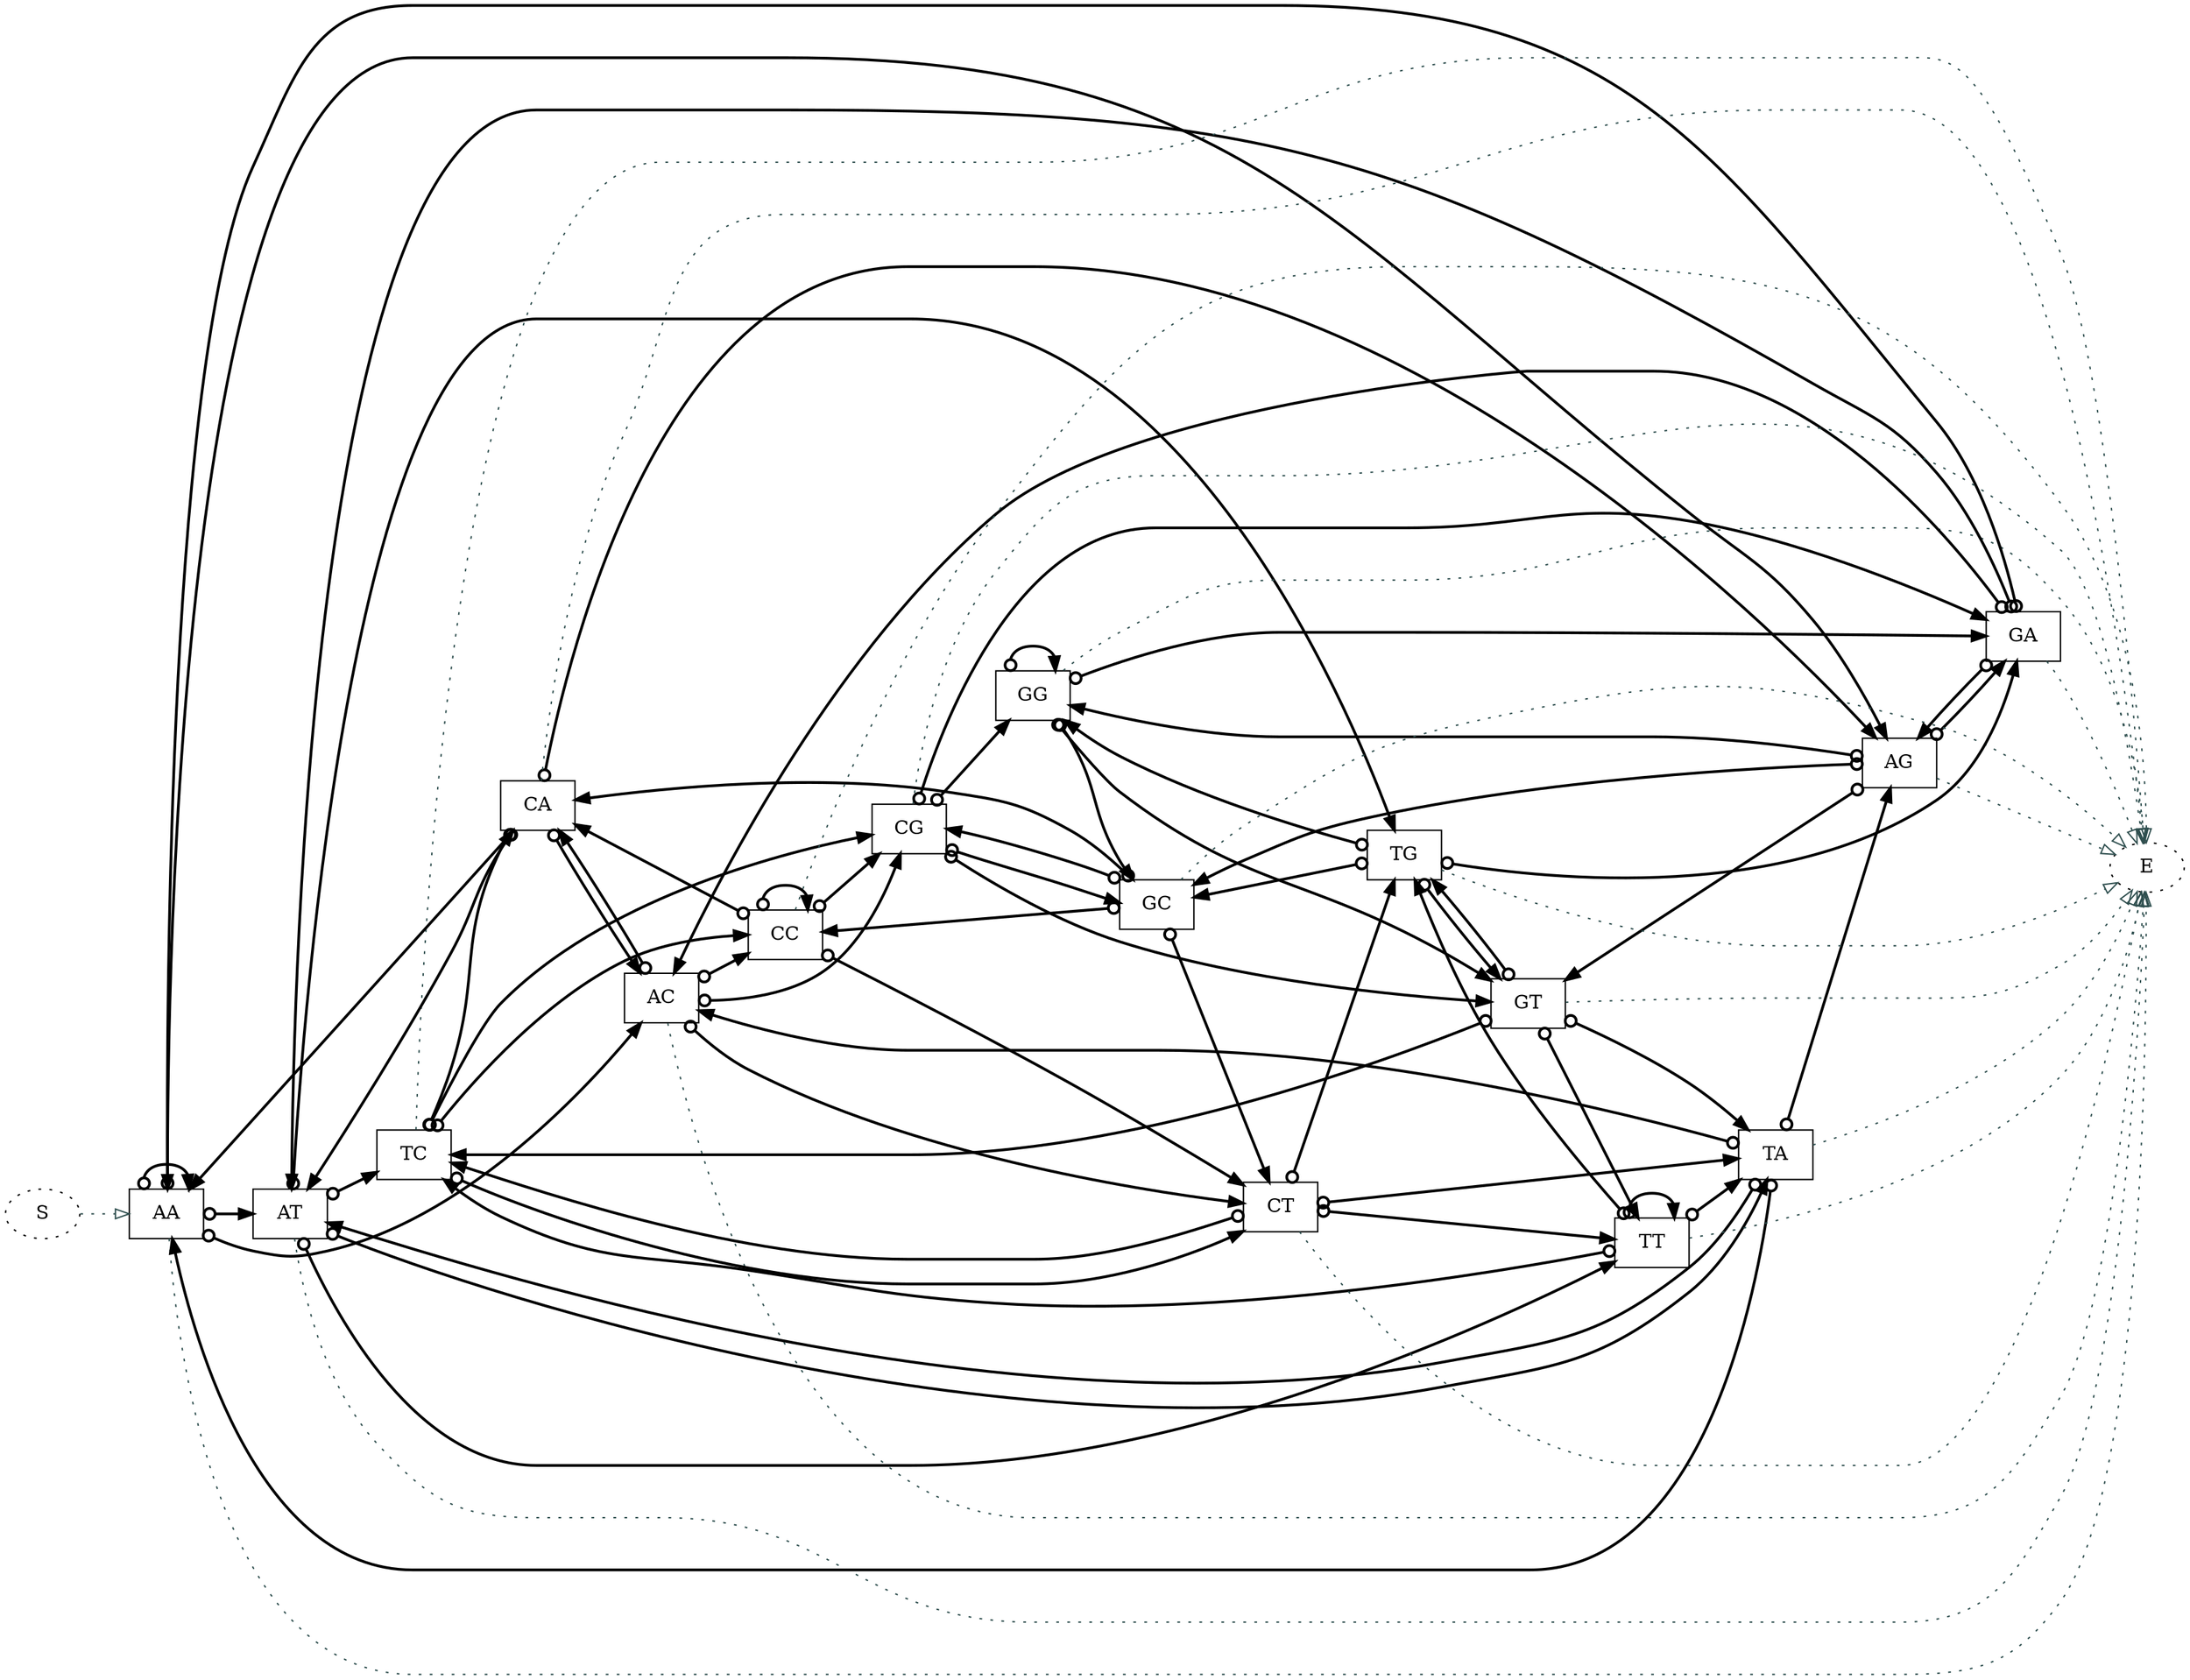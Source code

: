 digraph G {
rankdir=LR;
 0 -> 1 [arrowhead=empty;style=dotted;color=darkslategrey;];
 1 -> 3 [style=bold;dir=both;arrowtail=odot;color=black;];
 1 -> 2 [style=bold;dir=both;arrowtail=odot;color=black;];
 1 -> 4 [style=bold;dir=both;arrowtail=odot;color=black;];
 1 -> 1 [style=bold;dir=both;arrowtail=odot;color=black;];
 1 -> 49 [arrowhead=empty;style=dotted;color=darkslategrey;];
 2 -> 6 [style=bold;dir=both;arrowtail=odot;color=black;];
 2 -> 8 [style=bold;dir=both;arrowtail=odot;color=black;];
 2 -> 5 [style=bold;dir=both;arrowtail=odot;color=black;];
 2 -> 7 [style=bold;dir=both;arrowtail=odot;color=black;];
 2 -> 49 [arrowhead=empty;style=dotted;color=darkslategrey;];
 3 -> 12 [style=bold;dir=both;arrowtail=odot;color=black;];
 3 -> 9 [style=bold;dir=both;arrowtail=odot;color=black;];
 3 -> 11 [style=bold;dir=both;arrowtail=odot;color=black;];
 3 -> 10 [style=bold;dir=both;arrowtail=odot;color=black;];
 3 -> 49 [arrowhead=empty;style=dotted;color=darkslategrey;];
 4 -> 13 [style=bold;dir=both;arrowtail=odot;color=black;];
 4 -> 15 [style=bold;dir=both;arrowtail=odot;color=black;];
 4 -> 14 [style=bold;dir=both;arrowtail=odot;color=black;];
 4 -> 16 [style=bold;dir=both;arrowtail=odot;color=black;];
 4 -> 49 [arrowhead=empty;style=dotted;color=darkslategrey;];
 5 -> 3 [style=bold;dir=both;arrowtail=odot;color=black;];
 5 -> 2 [style=bold;dir=both;arrowtail=odot;color=black;];
 5 -> 4 [style=bold;dir=both;arrowtail=odot;color=black;];
 5 -> 1 [style=bold;dir=both;arrowtail=odot;color=black;];
 5 -> 49 [arrowhead=empty;style=dotted;color=darkslategrey;];
 6 -> 6 [style=bold;dir=both;arrowtail=odot;color=black;];
 6 -> 8 [style=bold;dir=both;arrowtail=odot;color=black;];
 6 -> 5 [style=bold;dir=both;arrowtail=odot;color=black;];
 6 -> 7 [style=bold;dir=both;arrowtail=odot;color=black;];
 6 -> 49 [arrowhead=empty;style=dotted;color=darkslategrey;];
 7 -> 12 [style=bold;dir=both;arrowtail=odot;color=black;];
 7 -> 9 [style=bold;dir=both;arrowtail=odot;color=black;];
 7 -> 11 [style=bold;dir=both;arrowtail=odot;color=black;];
 7 -> 10 [style=bold;dir=both;arrowtail=odot;color=black;];
 7 -> 49 [arrowhead=empty;style=dotted;color=darkslategrey;];
 8 -> 13 [style=bold;dir=both;arrowtail=odot;color=black;];
 8 -> 15 [style=bold;dir=both;arrowtail=odot;color=black;];
 8 -> 14 [style=bold;dir=both;arrowtail=odot;color=black;];
 8 -> 16 [style=bold;dir=both;arrowtail=odot;color=black;];
 8 -> 49 [arrowhead=empty;style=dotted;color=darkslategrey;];
 9 -> 3 [style=bold;dir=both;arrowtail=odot;color=black;];
 9 -> 2 [style=bold;dir=both;arrowtail=odot;color=black;];
 9 -> 4 [style=bold;dir=both;arrowtail=odot;color=black;];
 9 -> 1 [style=bold;dir=both;arrowtail=odot;color=black;];
 9 -> 49 [arrowhead=empty;style=dotted;color=darkslategrey;];
 10 -> 6 [style=bold;dir=both;arrowtail=odot;color=black;];
 10 -> 8 [style=bold;dir=both;arrowtail=odot;color=black;];
 10 -> 5 [style=bold;dir=both;arrowtail=odot;color=black;];
 10 -> 7 [style=bold;dir=both;arrowtail=odot;color=black;];
 10 -> 49 [arrowhead=empty;style=dotted;color=darkslategrey;];
 11 -> 12 [style=bold;dir=both;arrowtail=odot;color=black;];
 11 -> 9 [style=bold;dir=both;arrowtail=odot;color=black;];
 11 -> 11 [style=bold;dir=both;arrowtail=odot;color=black;];
 11 -> 10 [style=bold;dir=both;arrowtail=odot;color=black;];
 11 -> 49 [arrowhead=empty;style=dotted;color=darkslategrey;];
 12 -> 13 [style=bold;dir=both;arrowtail=odot;color=black;];
 12 -> 15 [style=bold;dir=both;arrowtail=odot;color=black;];
 12 -> 14 [style=bold;dir=both;arrowtail=odot;color=black;];
 12 -> 16 [style=bold;dir=both;arrowtail=odot;color=black;];
 12 -> 49 [arrowhead=empty;style=dotted;color=darkslategrey;];
 13 -> 3 [style=bold;dir=both;arrowtail=odot;color=black;];
 13 -> 2 [style=bold;dir=both;arrowtail=odot;color=black;];
 13 -> 4 [style=bold;dir=both;arrowtail=odot;color=black;];
 13 -> 1 [style=bold;dir=both;arrowtail=odot;color=black;];
 13 -> 49 [arrowhead=empty;style=dotted;color=darkslategrey;];
 14 -> 6 [style=bold;dir=both;arrowtail=odot;color=black;];
 14 -> 8 [style=bold;dir=both;arrowtail=odot;color=black;];
 14 -> 5 [style=bold;dir=both;arrowtail=odot;color=black;];
 14 -> 7 [style=bold;dir=both;arrowtail=odot;color=black;];
 14 -> 49 [arrowhead=empty;style=dotted;color=darkslategrey;];
 15 -> 12 [style=bold;dir=both;arrowtail=odot;color=black;];
 15 -> 9 [style=bold;dir=both;arrowtail=odot;color=black;];
 15 -> 11 [style=bold;dir=both;arrowtail=odot;color=black;];
 15 -> 10 [style=bold;dir=both;arrowtail=odot;color=black;];
 15 -> 49 [arrowhead=empty;style=dotted;color=darkslategrey;];
 16 -> 13 [style=bold;dir=both;arrowtail=odot;color=black;];
 16 -> 15 [style=bold;dir=both;arrowtail=odot;color=black;];
 16 -> 14 [style=bold;dir=both;arrowtail=odot;color=black;];
 16 -> 16 [style=bold;dir=both;arrowtail=odot;color=black;];
 16 -> 49 [arrowhead=empty;style=dotted;color=darkslategrey;];
 0 [style=dotted;style=dotted;label="S"];
 1 [shape=rect;label="AA"];
 2 [shape=rect;label="AG"];
 3 [shape=rect;label="AT"];
 4 [shape=rect;label="AC"];
 5 [shape=rect;label="GA"];
 6 [shape=rect;label="GG"];
 7 [shape=rect;label="GT"];
 8 [shape=rect;label="GC"];
 9 [shape=rect;label="TA"];
 10 [shape=rect;label="TG"];
 11 [shape=rect;label="TT"];
 12 [shape=rect;label="TC"];
 13 [shape=rect;label="CA"];
 14 [shape=rect;label="CG"];
 15 [shape=rect;label="CT"];
 16 [shape=rect;label="CC"];
 49 [style=dotted;label="E"];
}
